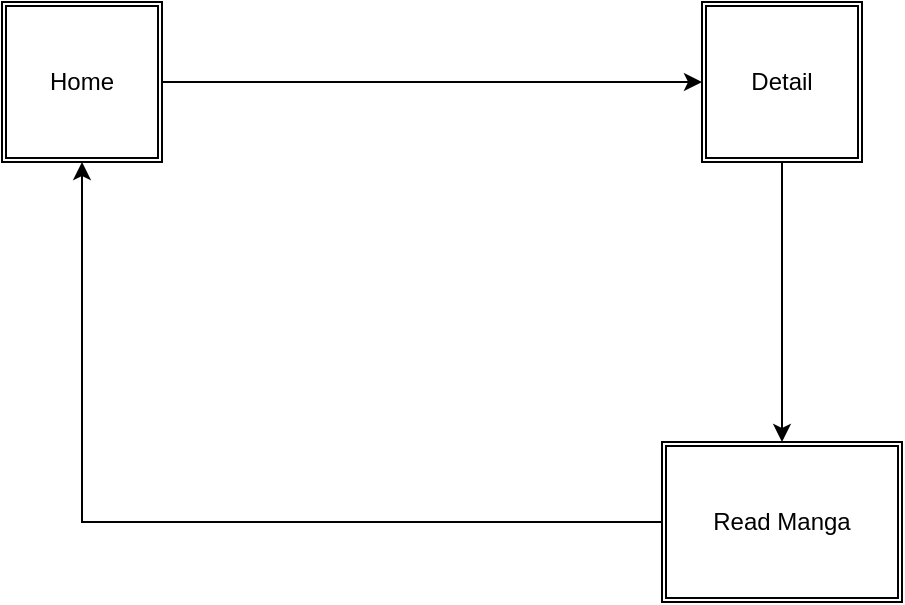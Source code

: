 <mxfile>
    <diagram id="_BFY-1FATEcPrzxADZ8E" name="Page-1">
        <mxGraphModel dx="1121" dy="790" grid="1" gridSize="10" guides="1" tooltips="1" connect="1" arrows="1" fold="1" page="1" pageScale="1" pageWidth="850" pageHeight="1100" math="0" shadow="0">
            <root>
                <mxCell id="0"/>
                <mxCell id="1" parent="0"/>
                <mxCell id="5" style="edgeStyle=orthogonalEdgeStyle;rounded=0;orthogonalLoop=1;jettySize=auto;html=1;entryX=0;entryY=0.5;entryDx=0;entryDy=0;" edge="1" parent="1" source="2" target="3">
                    <mxGeometry relative="1" as="geometry"/>
                </mxCell>
                <mxCell id="2" value="Home" style="shape=ext;double=1;whiteSpace=wrap;html=1;aspect=fixed;" vertex="1" parent="1">
                    <mxGeometry x="60" y="180" width="80" height="80" as="geometry"/>
                </mxCell>
                <mxCell id="6" style="edgeStyle=orthogonalEdgeStyle;rounded=0;orthogonalLoop=1;jettySize=auto;html=1;entryX=0.5;entryY=0;entryDx=0;entryDy=0;" edge="1" parent="1" source="3" target="4">
                    <mxGeometry relative="1" as="geometry"/>
                </mxCell>
                <mxCell id="3" value="Detail" style="shape=ext;double=1;whiteSpace=wrap;html=1;aspect=fixed;" vertex="1" parent="1">
                    <mxGeometry x="410" y="180" width="80" height="80" as="geometry"/>
                </mxCell>
                <mxCell id="7" style="edgeStyle=orthogonalEdgeStyle;rounded=0;orthogonalLoop=1;jettySize=auto;html=1;entryX=0.5;entryY=1;entryDx=0;entryDy=0;" edge="1" parent="1" source="4" target="2">
                    <mxGeometry relative="1" as="geometry"/>
                </mxCell>
                <mxCell id="4" value="Read Manga" style="shape=ext;double=1;rounded=0;whiteSpace=wrap;html=1;" vertex="1" parent="1">
                    <mxGeometry x="390" y="400" width="120" height="80" as="geometry"/>
                </mxCell>
            </root>
        </mxGraphModel>
    </diagram>
</mxfile>
